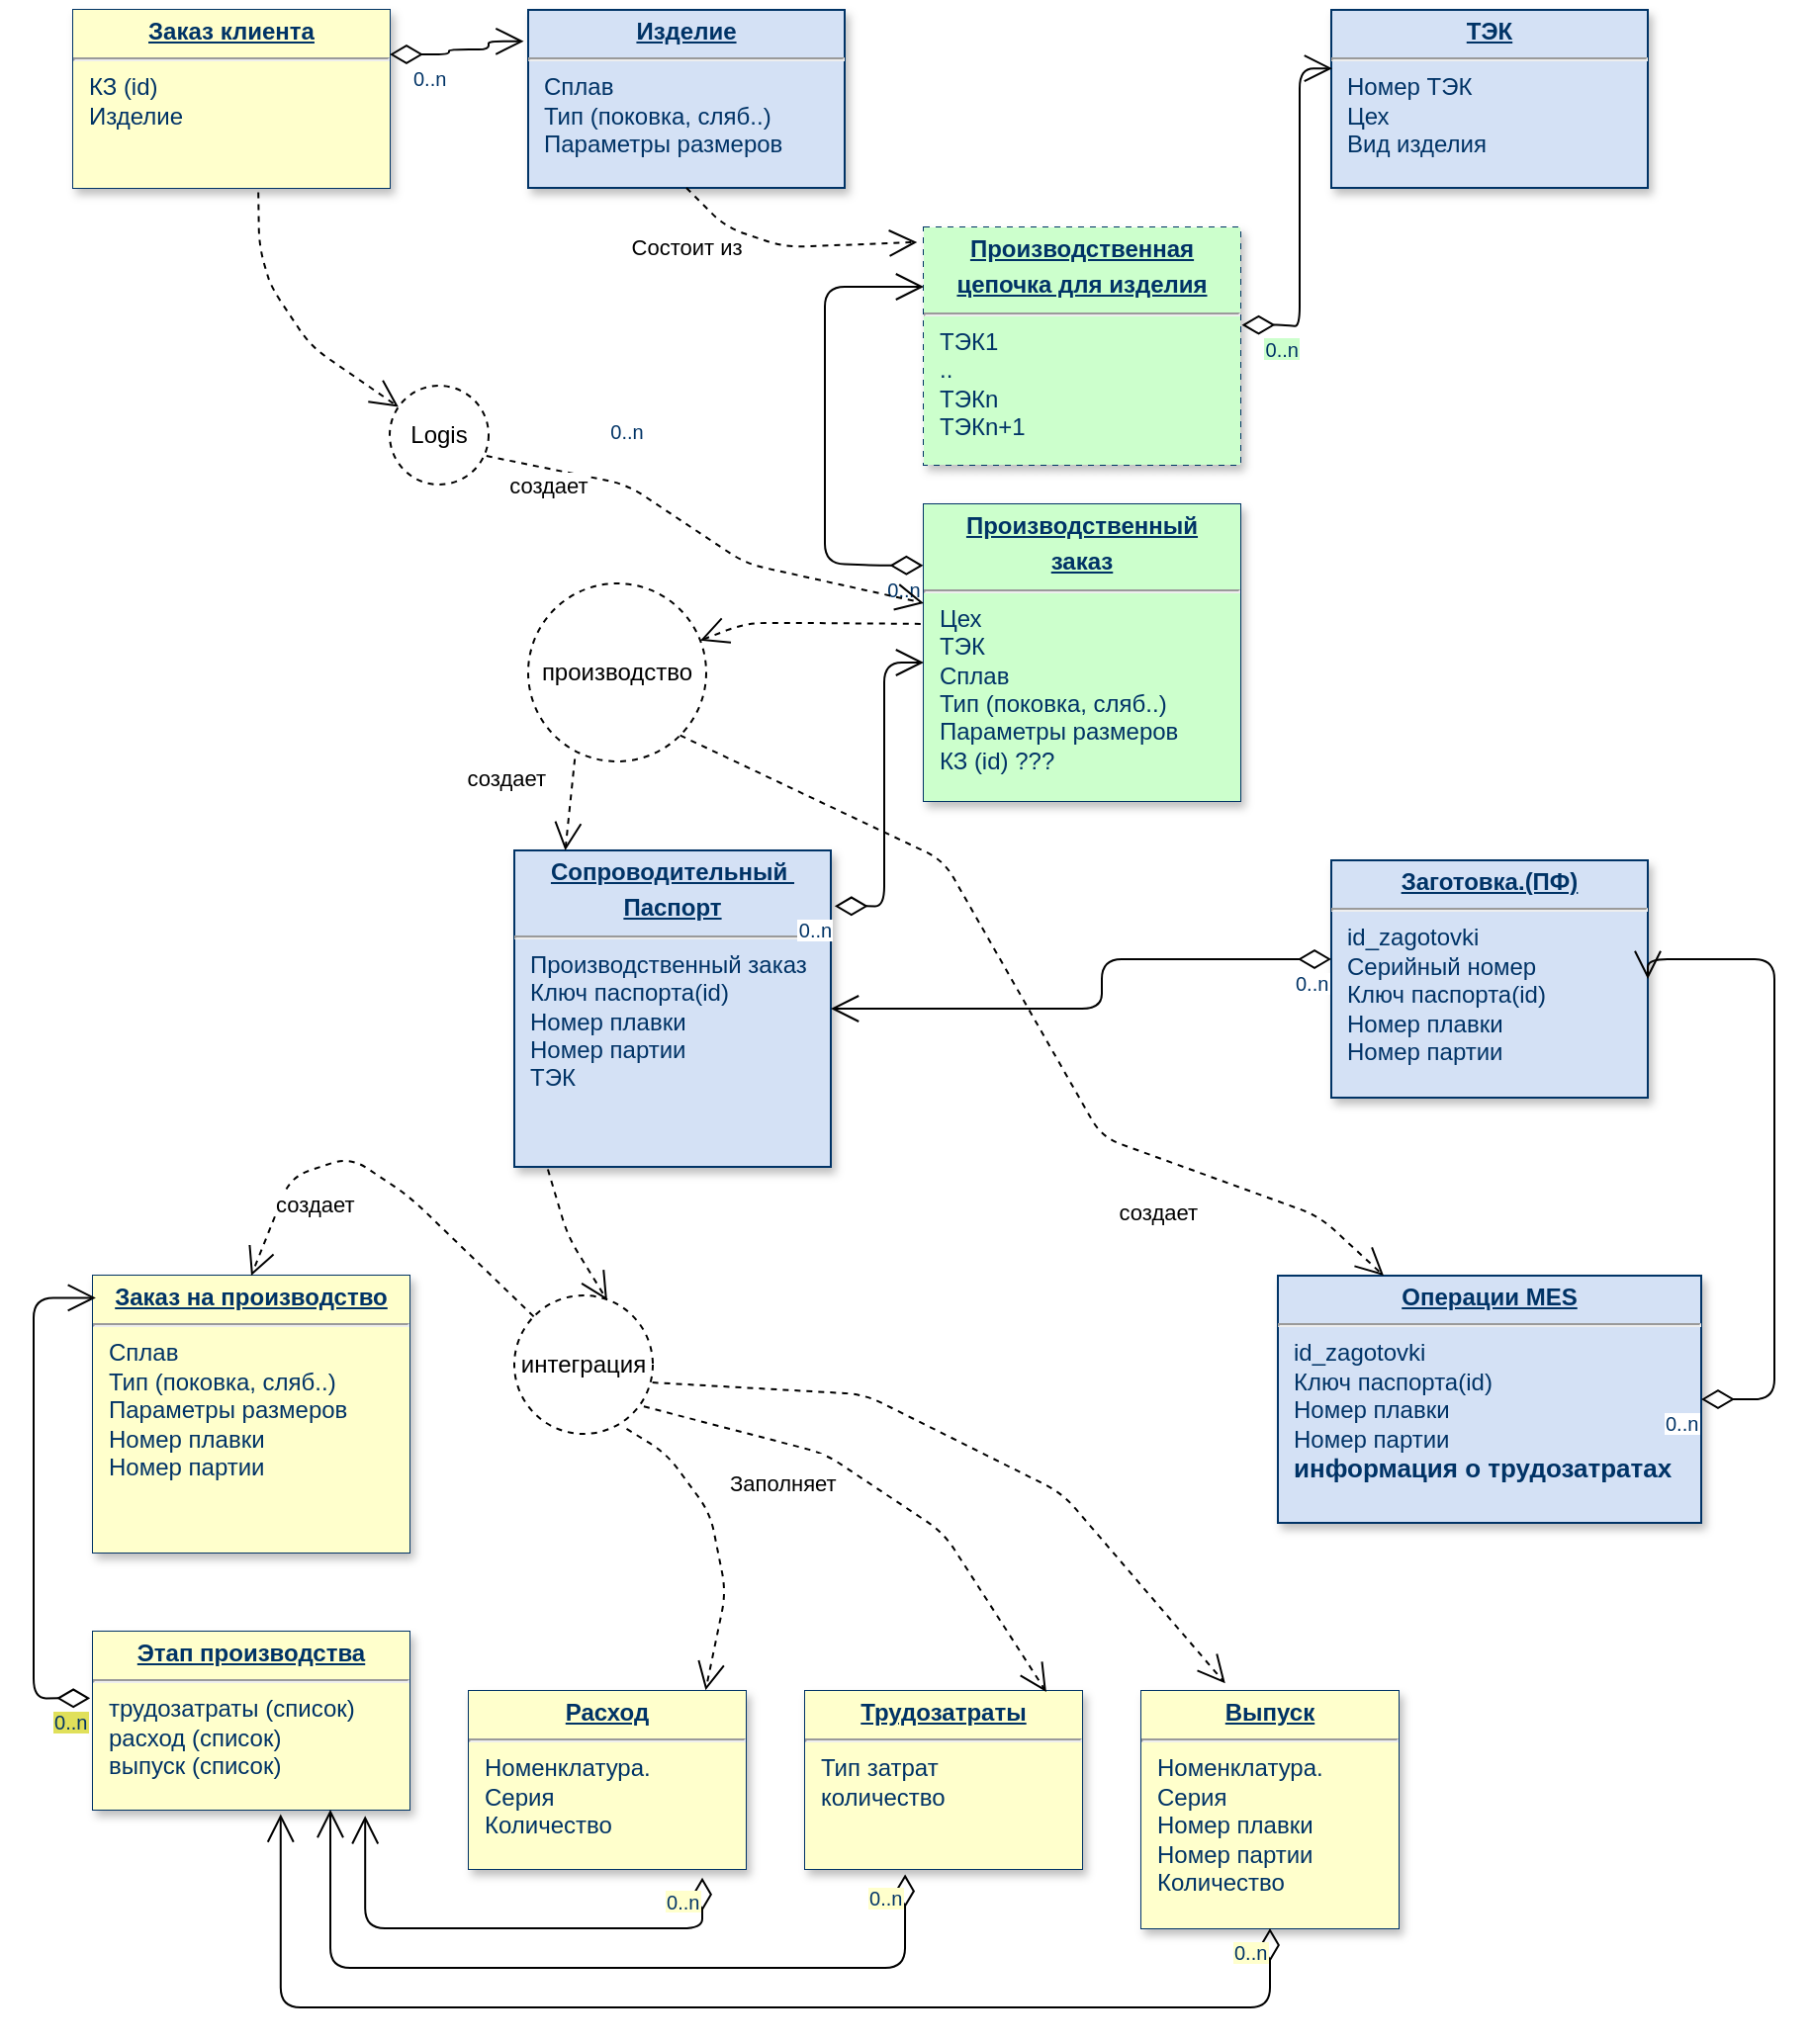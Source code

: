 <mxfile version="20.2.3" type="github">
  <diagram name="Page-1" id="efa7a0a1-bf9b-a30e-e6df-94a7791c09e9">
    <mxGraphModel dx="2531" dy="1130" grid="1" gridSize="10" guides="1" tooltips="1" connect="1" arrows="1" fold="1" page="1" pageScale="1" pageWidth="826" pageHeight="1169" background="none" math="0" shadow="0">
      <root>
        <object label="" id="0">
          <mxCell />
        </object>
        <mxCell id="1" parent="0" />
        <mxCell id="1tiuXW9pdLS6u-hAlYC6-114" value="&lt;p style=&quot;margin: 0px; margin-top: 4px; text-align: center; text-decoration: underline;&quot;&gt;&lt;b&gt;Сопроводительный&amp;nbsp;&lt;/b&gt;&lt;/p&gt;&lt;p style=&quot;margin: 0px; margin-top: 4px; text-align: center; text-decoration: underline;&quot;&gt;&lt;b&gt;Паспорт&lt;/b&gt;&lt;/p&gt;&lt;hr&gt;&lt;p style=&quot;margin: 0px; margin-left: 8px;&quot;&gt;Производственный заказ&lt;br&gt;&lt;/p&gt;&lt;p style=&quot;margin: 0px; margin-left: 8px;&quot;&gt;Ключ паспорта(id)&lt;/p&gt;&lt;p style=&quot;margin: 0px; margin-left: 8px;&quot;&gt;&lt;span style=&quot;background-color: initial;&quot;&gt;Номер плавки&lt;/span&gt;&lt;br&gt;&lt;/p&gt;&lt;p style=&quot;margin: 0px; margin-left: 8px;&quot;&gt;Номер партии&lt;/p&gt;&lt;p style=&quot;margin: 0px; margin-left: 8px;&quot;&gt;ТЭК&lt;/p&gt;" style="verticalAlign=top;align=left;overflow=fill;fontSize=12;fontFamily=Helvetica;html=1;strokeColor=#003366;shadow=1;fillColor=#D4E1F5;fontColor=#003366" vertex="1" parent="1">
          <mxGeometry x="253.0" y="505.0" width="160" height="160" as="geometry" />
        </mxCell>
        <mxCell id="1tiuXW9pdLS6u-hAlYC6-115" value="&lt;p style=&quot;margin: 0px; margin-top: 4px; text-align: center; text-decoration: underline;&quot;&gt;&lt;b&gt;Заготовка.(ПФ)&lt;/b&gt;&lt;/p&gt;&lt;hr&gt;&lt;p style=&quot;margin: 0px; margin-left: 8px;&quot;&gt;id_zagotovki&lt;/p&gt;&lt;p style=&quot;margin: 0px; margin-left: 8px;&quot;&gt;Серийный номер&lt;/p&gt;&lt;p style=&quot;margin: 0px; margin-left: 8px;&quot;&gt;Ключ паспорта(id)&lt;br&gt;&lt;/p&gt;&lt;p style=&quot;margin: 0px; margin-left: 8px;&quot;&gt;Номер плавки&lt;/p&gt;&lt;p style=&quot;margin: 0px; margin-left: 8px;&quot;&gt;Номер партии&lt;/p&gt;" style="verticalAlign=top;align=left;overflow=fill;fontSize=12;fontFamily=Helvetica;html=1;strokeColor=#003366;shadow=1;fillColor=#D4E1F5;fontColor=#003366" vertex="1" parent="1">
          <mxGeometry x="666" y="510" width="160" height="120" as="geometry" />
        </mxCell>
        <mxCell id="1tiuXW9pdLS6u-hAlYC6-116" value="&lt;p style=&quot;margin: 0px; margin-top: 4px; text-align: center; text-decoration: underline;&quot;&gt;&lt;b&gt;ТЭК&lt;/b&gt;&lt;/p&gt;&lt;hr&gt;&lt;p style=&quot;margin: 0px; margin-left: 8px;&quot;&gt;Номер ТЭК&lt;/p&gt;&lt;p style=&quot;margin: 0px; margin-left: 8px;&quot;&gt;Цех&lt;/p&gt;&lt;p style=&quot;margin: 0px; margin-left: 8px;&quot;&gt;Вид изделия&lt;/p&gt;" style="verticalAlign=top;align=left;overflow=fill;fontSize=12;fontFamily=Helvetica;html=1;strokeColor=#003366;shadow=1;fillColor=#D4E1F5;fontColor=#003366" vertex="1" parent="1">
          <mxGeometry x="666" y="80" width="160" height="90" as="geometry" />
        </mxCell>
        <mxCell id="1tiuXW9pdLS6u-hAlYC6-117" value="&lt;p style=&quot;margin: 0px; margin-top: 4px; text-align: center; text-decoration: underline;&quot;&gt;&lt;b&gt;Изделие&lt;/b&gt;&lt;/p&gt;&lt;hr&gt;&lt;p style=&quot;margin: 0px; margin-left: 8px;&quot;&gt;Сплав&lt;/p&gt;&lt;p style=&quot;margin: 0px; margin-left: 8px;&quot;&gt;Тип (поковка, сляб..)&lt;/p&gt;&lt;p style=&quot;margin: 0px; margin-left: 8px;&quot;&gt;Параметры размеров&lt;/p&gt;" style="verticalAlign=top;align=left;overflow=fill;fontSize=12;fontFamily=Helvetica;html=1;strokeColor=#003366;shadow=1;fillColor=#D4E1F5;fontColor=#003366" vertex="1" parent="1">
          <mxGeometry x="260" y="80" width="160" height="90" as="geometry" />
        </mxCell>
        <mxCell id="1tiuXW9pdLS6u-hAlYC6-118" value="&lt;p style=&quot;margin: 0px; margin-top: 4px; text-align: center; text-decoration: underline;&quot;&gt;&lt;b&gt;Производственный&lt;/b&gt;&lt;/p&gt;&lt;p style=&quot;margin: 0px; margin-top: 4px; text-align: center; text-decoration: underline;&quot;&gt;&lt;b&gt;заказ&lt;/b&gt;&lt;/p&gt;&lt;hr&gt;&lt;p style=&quot;margin: 0px; margin-left: 8px;&quot;&gt;Цех&lt;/p&gt;&lt;p style=&quot;margin: 0px; margin-left: 8px;&quot;&gt;ТЭК&lt;/p&gt;&lt;p style=&quot;margin: 0px 0px 0px 8px;&quot;&gt;Сплав&lt;/p&gt;&lt;p style=&quot;margin: 0px 0px 0px 8px;&quot;&gt;Тип (поковка, сляб..)&lt;/p&gt;&lt;p style=&quot;margin: 0px 0px 0px 8px;&quot;&gt;Параметры размеров&lt;/p&gt;&lt;p style=&quot;margin: 0px 0px 0px 8px;&quot;&gt;КЗ (id) ???&lt;br&gt;&lt;/p&gt;" style="verticalAlign=top;align=left;overflow=fill;fontSize=12;fontFamily=Helvetica;html=1;strokeColor=#003366;shadow=1;fillColor=#D4E1F5;fontColor=#003366;labelBackgroundColor=#CCFFCC;" vertex="1" parent="1">
          <mxGeometry x="460" y="330" width="160" height="150" as="geometry" />
        </mxCell>
        <mxCell id="1tiuXW9pdLS6u-hAlYC6-119" value="&lt;p style=&quot;margin: 0px; margin-top: 4px; text-align: center; text-decoration: underline;&quot;&gt;&lt;b&gt;Производственная&lt;/b&gt;&lt;/p&gt;&lt;p style=&quot;margin: 0px; margin-top: 4px; text-align: center; text-decoration: underline;&quot;&gt;&lt;b&gt;цепочка для изделия&lt;/b&gt;&lt;/p&gt;&lt;hr&gt;&lt;p style=&quot;margin: 0px; margin-left: 8px;&quot;&gt;ТЭК1&lt;/p&gt;&lt;p style=&quot;margin: 0px 0px 0px 8px;&quot;&gt;..&lt;/p&gt;&lt;p style=&quot;margin: 0px 0px 0px 8px;&quot;&gt;ТЭКn&lt;br&gt;&lt;/p&gt;&lt;p style=&quot;margin: 0px 0px 0px 8px;&quot;&gt;&lt;span style=&quot;&quot;&gt;ТЭКn+1&lt;/span&gt;&lt;br&gt;&lt;/p&gt;" style="verticalAlign=top;align=left;overflow=fill;fontSize=12;fontFamily=Helvetica;html=1;strokeColor=#003366;shadow=1;fillColor=#D4E1F5;fontColor=#003366;dashed=1;labelBackgroundColor=#CCFFCC;" vertex="1" parent="1">
          <mxGeometry x="460" y="190" width="160" height="120" as="geometry" />
        </mxCell>
        <mxCell id="1tiuXW9pdLS6u-hAlYC6-120" value="Состоит из" style="endArrow=open;endSize=12;dashed=1;exitX=0.5;exitY=1;exitDx=0;exitDy=0;entryX=-0.021;entryY=0.062;entryDx=0;entryDy=0;entryPerimeter=0;" edge="1" parent="1" source="1tiuXW9pdLS6u-hAlYC6-117" target="1tiuXW9pdLS6u-hAlYC6-119">
          <mxGeometry y="40" as="geometry">
            <mxPoint x="411.08" y="286.37" as="sourcePoint" />
            <mxPoint x="450" y="260.003" as="targetPoint" />
            <Array as="points">
              <mxPoint x="360" y="190" />
              <mxPoint x="390" y="200" />
            </Array>
            <mxPoint x="-58" y="16" as="offset" />
          </mxGeometry>
        </mxCell>
        <mxCell id="1tiuXW9pdLS6u-hAlYC6-121" value="" style="endArrow=open;endSize=12;startArrow=diamondThin;startSize=14;startFill=0;edgeStyle=orthogonalEdgeStyle;entryX=0.003;entryY=0.329;entryDx=0;entryDy=0;entryPerimeter=0;exitX=1.005;exitY=0.411;exitDx=0;exitDy=0;exitPerimeter=0;" edge="1" parent="1" source="1tiuXW9pdLS6u-hAlYC6-119" target="1tiuXW9pdLS6u-hAlYC6-116">
          <mxGeometry x="-320" y="315" as="geometry">
            <mxPoint x="390" y="325.0" as="sourcePoint" />
            <mxPoint x="260" y="380.0" as="targetPoint" />
            <Array as="points">
              <mxPoint x="640" y="239" />
              <mxPoint x="650" y="240" />
              <mxPoint x="650" y="110" />
            </Array>
          </mxGeometry>
        </mxCell>
        <mxCell id="1tiuXW9pdLS6u-hAlYC6-122" value="0..n" style="resizable=0;align=left;verticalAlign=top;labelBackgroundColor=#CCFFCC;fontSize=10;strokeColor=#003366;shadow=1;fillColor=#D4E1F5;fontColor=#003366" connectable="0" vertex="1" parent="1tiuXW9pdLS6u-hAlYC6-121">
          <mxGeometry x="-1" relative="1" as="geometry">
            <mxPoint x="10" as="offset" />
          </mxGeometry>
        </mxCell>
        <mxCell id="1tiuXW9pdLS6u-hAlYC6-124" value="&lt;p style=&quot;margin: 0px; margin-top: 4px; text-align: center; text-decoration: underline;&quot;&gt;&lt;b&gt;Заказ клиента&lt;/b&gt;&lt;/p&gt;&lt;hr&gt;&lt;p style=&quot;margin: 0px; margin-left: 8px;&quot;&gt;КЗ (id)&lt;/p&gt;&lt;p style=&quot;margin: 0px; margin-left: 8px;&quot;&gt;Изделие&lt;/p&gt;" style="verticalAlign=top;align=left;overflow=fill;fontSize=12;fontFamily=Helvetica;html=1;strokeColor=#003366;shadow=1;fillColor=#D4E1F5;fontColor=#003366;labelBackgroundColor=#FFFFCC;" vertex="1" parent="1">
          <mxGeometry x="30" y="80" width="160" height="90" as="geometry" />
        </mxCell>
        <mxCell id="1tiuXW9pdLS6u-hAlYC6-125" value="" style="endArrow=open;endSize=12;startArrow=diamondThin;startSize=14;startFill=0;edgeStyle=orthogonalEdgeStyle;exitX=1;exitY=0.25;exitDx=0;exitDy=0;entryX=-0.014;entryY=0.177;entryDx=0;entryDy=0;entryPerimeter=0;" edge="1" parent="1" source="1tiuXW9pdLS6u-hAlYC6-124" target="1tiuXW9pdLS6u-hAlYC6-117">
          <mxGeometry x="-330" y="325" as="geometry">
            <mxPoint x="660" y="140" as="sourcePoint" />
            <mxPoint x="270" y="100" as="targetPoint" />
            <Array as="points">
              <mxPoint x="220" y="103" />
              <mxPoint x="220" y="100" />
              <mxPoint x="240" y="100" />
              <mxPoint x="240" y="96" />
            </Array>
          </mxGeometry>
        </mxCell>
        <mxCell id="1tiuXW9pdLS6u-hAlYC6-126" value="0..n" style="resizable=0;align=left;verticalAlign=top;labelBackgroundColor=#ffffff;fontSize=10;strokeColor=#003366;shadow=1;fillColor=#D4E1F5;fontColor=#003366" connectable="0" vertex="1" parent="1tiuXW9pdLS6u-hAlYC6-125">
          <mxGeometry x="-1" relative="1" as="geometry">
            <mxPoint x="10" as="offset" />
          </mxGeometry>
        </mxCell>
        <mxCell id="1tiuXW9pdLS6u-hAlYC6-127" value="" style="endArrow=open;endSize=12;startArrow=diamondThin;startSize=14;startFill=0;edgeStyle=orthogonalEdgeStyle;entryX=0;entryY=0.25;entryDx=0;entryDy=0;exitX=-0.002;exitY=0.206;exitDx=0;exitDy=0;exitPerimeter=0;" edge="1" parent="1" source="1tiuXW9pdLS6u-hAlYC6-118" target="1tiuXW9pdLS6u-hAlYC6-119">
          <mxGeometry x="-579.97" y="431.34" as="geometry">
            <mxPoint x="360.83" y="355.66" as="sourcePoint" />
            <mxPoint x="363.39" y="230.0" as="targetPoint" />
            <Array as="points">
              <mxPoint x="440" y="361" />
              <mxPoint x="410" y="360" />
              <mxPoint x="410" y="220" />
            </Array>
          </mxGeometry>
        </mxCell>
        <mxCell id="1tiuXW9pdLS6u-hAlYC6-128" value="0..n" style="resizable=0;align=left;verticalAlign=top;labelBackgroundColor=#ffffff;fontSize=10;strokeColor=#003366;shadow=1;fillColor=#D4E1F5;fontColor=#003366" connectable="0" vertex="1" parent="1tiuXW9pdLS6u-hAlYC6-127">
          <mxGeometry x="-1" relative="1" as="geometry">
            <mxPoint x="-20" as="offset" />
          </mxGeometry>
        </mxCell>
        <mxCell id="1tiuXW9pdLS6u-hAlYC6-129" value="производство" style="ellipse;whiteSpace=wrap;html=1;aspect=fixed;dashed=1;" vertex="1" parent="1">
          <mxGeometry x="260" y="370" width="90" height="90" as="geometry" />
        </mxCell>
        <mxCell id="1tiuXW9pdLS6u-hAlYC6-130" value="" style="endArrow=open;endSize=12;dashed=1;exitX=-0.01;exitY=0.403;exitDx=0;exitDy=0;exitPerimeter=0;" edge="1" parent="1" source="1tiuXW9pdLS6u-hAlYC6-118" target="1tiuXW9pdLS6u-hAlYC6-129">
          <mxGeometry y="40" as="geometry">
            <mxPoint x="240" y="280" as="sourcePoint" />
            <mxPoint x="250" y="330" as="targetPoint" />
            <Array as="points">
              <mxPoint x="400" y="390" />
              <mxPoint x="370" y="390" />
            </Array>
            <mxPoint x="-8" y="-4" as="offset" />
          </mxGeometry>
        </mxCell>
        <mxCell id="1tiuXW9pdLS6u-hAlYC6-132" value="создает" style="endArrow=open;endSize=12;dashed=1;exitX=0.262;exitY=0.986;exitDx=0;exitDy=0;exitPerimeter=0;entryX=0.161;entryY=0;entryDx=0;entryDy=0;entryPerimeter=0;" edge="1" parent="1" source="1tiuXW9pdLS6u-hAlYC6-129" target="1tiuXW9pdLS6u-hAlYC6-114">
          <mxGeometry as="geometry">
            <mxPoint x="370" y="200" as="sourcePoint" />
            <mxPoint x="240" y="500" as="targetPoint" />
            <Array as="points" />
            <mxPoint x="-32" y="-14" as="offset" />
          </mxGeometry>
        </mxCell>
        <mxCell id="1tiuXW9pdLS6u-hAlYC6-133" value="" style="endArrow=open;endSize=12;startArrow=diamondThin;startSize=14;startFill=0;edgeStyle=orthogonalEdgeStyle;exitX=1.012;exitY=0.176;exitDx=0;exitDy=0;exitPerimeter=0;" edge="1" parent="1" source="1tiuXW9pdLS6u-hAlYC6-114">
          <mxGeometry x="-586.97" y="611.34" as="geometry">
            <mxPoint x="390" y="570" as="sourcePoint" />
            <mxPoint x="460" y="410" as="targetPoint" />
            <Array as="points">
              <mxPoint x="440" y="533" />
              <mxPoint x="440" y="410" />
            </Array>
          </mxGeometry>
        </mxCell>
        <mxCell id="1tiuXW9pdLS6u-hAlYC6-134" value="0..n" style="resizable=0;align=left;verticalAlign=top;labelBackgroundColor=#ffffff;fontSize=10;strokeColor=#003366;shadow=1;fillColor=#D4E1F5;fontColor=#003366" connectable="0" vertex="1" parent="1tiuXW9pdLS6u-hAlYC6-133">
          <mxGeometry x="-1" relative="1" as="geometry">
            <mxPoint x="-20" as="offset" />
          </mxGeometry>
        </mxCell>
        <mxCell id="1tiuXW9pdLS6u-hAlYC6-135" value="" style="endArrow=open;endSize=12;startArrow=diamondThin;startSize=14;startFill=0;edgeStyle=orthogonalEdgeStyle;entryX=1;entryY=0.5;entryDx=0;entryDy=0;" edge="1" parent="1" source="1tiuXW9pdLS6u-hAlYC6-115" target="1tiuXW9pdLS6u-hAlYC6-114">
          <mxGeometry x="-496.97" y="801.34" as="geometry">
            <mxPoint x="600" y="610" as="sourcePoint" />
            <mxPoint x="430" y="590" as="targetPoint" />
            <Array as="points">
              <mxPoint x="550" y="560" />
              <mxPoint x="550" y="585" />
            </Array>
          </mxGeometry>
        </mxCell>
        <mxCell id="1tiuXW9pdLS6u-hAlYC6-136" value="0..n" style="resizable=0;align=left;verticalAlign=top;labelBackgroundColor=#ffffff;fontSize=10;strokeColor=#003366;shadow=1;fillColor=#D4E1F5;fontColor=#003366" connectable="0" vertex="1" parent="1tiuXW9pdLS6u-hAlYC6-135">
          <mxGeometry x="-1" relative="1" as="geometry">
            <mxPoint x="-20" as="offset" />
          </mxGeometry>
        </mxCell>
        <mxCell id="1tiuXW9pdLS6u-hAlYC6-139" value="&lt;p style=&quot;margin: 0px; margin-top: 4px; text-align: center; text-decoration: underline;&quot;&gt;&lt;b&gt;Заказ на производство&lt;/b&gt;&lt;/p&gt;&lt;hr&gt;&lt;p style=&quot;margin: 0px; margin-left: 8px;&quot;&gt;Сплав&lt;/p&gt;&lt;p style=&quot;margin: 0px; margin-left: 8px;&quot;&gt;Тип (поковка, сляб..)&lt;/p&gt;&lt;p style=&quot;margin: 0px; margin-left: 8px;&quot;&gt;Параметры размеров&lt;/p&gt;&lt;p style=&quot;margin: 0px 0px 0px 8px;&quot;&gt;&lt;span style=&quot;&quot;&gt;Номер плавки&lt;/span&gt;&lt;br&gt;&lt;/p&gt;&lt;p style=&quot;margin: 0px 0px 0px 8px;&quot;&gt;Номер партии&lt;/p&gt;" style="verticalAlign=top;align=left;overflow=fill;fontSize=12;fontFamily=Helvetica;html=1;strokeColor=#003366;shadow=1;fillColor=#D4E1F5;fontColor=#003366;labelBackgroundColor=#FFFFCC;" vertex="1" parent="1">
          <mxGeometry x="40" y="720" width="160" height="140" as="geometry" />
        </mxCell>
        <mxCell id="1tiuXW9pdLS6u-hAlYC6-141" value="&lt;p style=&quot;margin: 0px; margin-top: 4px; text-align: center; text-decoration: underline;&quot;&gt;&lt;b&gt;Этап производства&lt;/b&gt;&lt;/p&gt;&lt;hr&gt;&lt;p style=&quot;margin: 0px; margin-left: 8px;&quot;&gt;&lt;span style=&quot;&quot;&gt;трудозатраты (список)&lt;/span&gt;&lt;br&gt;&lt;/p&gt;&lt;p style=&quot;margin: 0px; margin-left: 8px;&quot;&gt;расход (список)&lt;/p&gt;&lt;p style=&quot;margin: 0px; margin-left: 8px;&quot;&gt;выпуск (список)&lt;br&gt;&lt;/p&gt;" style="verticalAlign=top;align=left;overflow=fill;fontSize=12;fontFamily=Helvetica;html=1;strokeColor=#003366;shadow=1;fillColor=#D4E1F5;fontColor=#003366;labelBackgroundColor=#FFFFCC;" vertex="1" parent="1">
          <mxGeometry x="40" y="900" width="160" height="90" as="geometry" />
        </mxCell>
        <mxCell id="1tiuXW9pdLS6u-hAlYC6-143" value="интеграция" style="ellipse;whiteSpace=wrap;html=1;aspect=fixed;dashed=1;labelBackgroundColor=none;fillColor=default;" vertex="1" parent="1">
          <mxGeometry x="253" y="730" width="70" height="70" as="geometry" />
        </mxCell>
        <mxCell id="1tiuXW9pdLS6u-hAlYC6-144" value="" style="endArrow=open;endSize=12;dashed=1;exitX=0.106;exitY=1.008;exitDx=0;exitDy=0;entryX=0.671;entryY=0.036;entryDx=0;entryDy=0;exitPerimeter=0;entryPerimeter=0;" edge="1" parent="1" target="1tiuXW9pdLS6u-hAlYC6-143" source="1tiuXW9pdLS6u-hAlYC6-114">
          <mxGeometry x="-160" y="230" as="geometry">
            <mxPoint x="300" y="595" as="sourcePoint" />
            <mxPoint x="90" y="520" as="targetPoint" />
            <Array as="points">
              <mxPoint x="280" y="700" />
            </Array>
            <mxPoint x="-8" y="-4" as="offset" />
          </mxGeometry>
        </mxCell>
        <mxCell id="1tiuXW9pdLS6u-hAlYC6-145" value="создает" style="endArrow=open;endSize=12;dashed=1;entryX=0.5;entryY=0;entryDx=0;entryDy=0;" edge="1" parent="1" source="1tiuXW9pdLS6u-hAlYC6-143" target="1tiuXW9pdLS6u-hAlYC6-139">
          <mxGeometry as="geometry">
            <mxPoint x="210" y="390" as="sourcePoint" />
            <mxPoint x="80" y="690" as="targetPoint" />
            <Array as="points">
              <mxPoint x="200" y="680" />
              <mxPoint x="170" y="660" />
              <mxPoint x="140" y="670" />
            </Array>
            <mxPoint x="-39" y="-47" as="offset" />
          </mxGeometry>
        </mxCell>
        <mxCell id="1tiuXW9pdLS6u-hAlYC6-146" value="" style="endArrow=open;endSize=12;startArrow=diamondThin;startSize=14;startFill=0;edgeStyle=orthogonalEdgeStyle;entryX=0.009;entryY=0.08;entryDx=0;entryDy=0;exitX=-0.009;exitY=0.374;exitDx=0;exitDy=0;exitPerimeter=0;entryPerimeter=0;labelBackgroundColor=#FFFFCC;" edge="1" parent="1" source="1tiuXW9pdLS6u-hAlYC6-141" target="1tiuXW9pdLS6u-hAlYC6-139">
          <mxGeometry x="-1009.97" y="991.34" as="geometry">
            <mxPoint x="29.68" y="920.9" as="sourcePoint" />
            <mxPoint x="30" y="780" as="targetPoint" />
            <Array as="points">
              <mxPoint x="10" y="934" />
              <mxPoint x="10" y="731" />
            </Array>
          </mxGeometry>
        </mxCell>
        <mxCell id="1tiuXW9pdLS6u-hAlYC6-147" value="0..n" style="resizable=0;align=left;verticalAlign=top;labelBackgroundColor=#E0E05A;fontSize=10;strokeColor=#003366;shadow=1;fillColor=#D4E1F5;fontColor=#003366" connectable="0" vertex="1" parent="1tiuXW9pdLS6u-hAlYC6-146">
          <mxGeometry x="-1" relative="1" as="geometry">
            <mxPoint x="-20" as="offset" />
          </mxGeometry>
        </mxCell>
        <mxCell id="1tiuXW9pdLS6u-hAlYC6-148" value="&lt;p style=&quot;margin: 0px; margin-top: 4px; text-align: center; text-decoration: underline;&quot;&gt;&lt;b&gt;Операции MES&lt;/b&gt;&lt;/p&gt;&lt;hr&gt;&lt;p style=&quot;margin: 0px; margin-left: 8px;&quot;&gt;id_zagotovki&lt;/p&gt;&lt;p style=&quot;margin: 0px; margin-left: 8px;&quot;&gt;Ключ паспорта(id)&lt;br&gt;&lt;/p&gt;&lt;p style=&quot;margin: 0px; margin-left: 8px;&quot;&gt;Номер плавки&lt;/p&gt;&lt;p style=&quot;margin: 0px; margin-left: 8px;&quot;&gt;Номер партии&lt;/p&gt;&lt;p style=&quot;margin: 0px; margin-left: 8px;&quot;&gt;&lt;b&gt;&lt;font style=&quot;font-size: 13px;&quot;&gt;информация о трудозатратах&lt;/font&gt;&lt;/b&gt;&lt;/p&gt;&lt;p style=&quot;margin: 0px; margin-left: 8px;&quot;&gt;&lt;br&gt;&lt;/p&gt;" style="verticalAlign=top;align=left;overflow=fill;fontSize=12;fontFamily=Helvetica;html=1;strokeColor=#003366;shadow=1;fillColor=#D4E1F5;fontColor=#003366" vertex="1" parent="1">
          <mxGeometry x="639" y="720" width="214" height="125" as="geometry" />
        </mxCell>
        <mxCell id="1tiuXW9pdLS6u-hAlYC6-149" value="создает" style="endArrow=open;endSize=12;dashed=1;exitX=1;exitY=1;exitDx=0;exitDy=0;entryX=0.25;entryY=0;entryDx=0;entryDy=0;" edge="1" parent="1" source="1tiuXW9pdLS6u-hAlYC6-129" target="1tiuXW9pdLS6u-hAlYC6-148">
          <mxGeometry as="geometry">
            <mxPoint x="370.0" y="420" as="sourcePoint" />
            <mxPoint x="392.18" y="496.26" as="targetPoint" />
            <Array as="points">
              <mxPoint x="470" y="510" />
              <mxPoint x="550" y="650" />
              <mxPoint x="660" y="690" />
            </Array>
            <mxPoint x="64" y="104" as="offset" />
          </mxGeometry>
        </mxCell>
        <mxCell id="1tiuXW9pdLS6u-hAlYC6-150" value="" style="endArrow=open;endSize=12;startArrow=diamondThin;startSize=14;startFill=0;edgeStyle=orthogonalEdgeStyle;exitX=1;exitY=0.5;exitDx=0;exitDy=0;entryX=1;entryY=0.5;entryDx=0;entryDy=0;" edge="1" parent="1" source="1tiuXW9pdLS6u-hAlYC6-148" target="1tiuXW9pdLS6u-hAlYC6-115">
          <mxGeometry x="-486.97" y="811.34" as="geometry">
            <mxPoint x="676" y="570.0" as="sourcePoint" />
            <mxPoint x="840" y="595" as="targetPoint" />
            <Array as="points">
              <mxPoint x="890" y="783" />
              <mxPoint x="890" y="560" />
            </Array>
          </mxGeometry>
        </mxCell>
        <mxCell id="1tiuXW9pdLS6u-hAlYC6-151" value="0..n" style="resizable=0;align=left;verticalAlign=top;labelBackgroundColor=#ffffff;fontSize=10;strokeColor=#003366;shadow=1;fillColor=#D4E1F5;fontColor=#003366" connectable="0" vertex="1" parent="1tiuXW9pdLS6u-hAlYC6-150">
          <mxGeometry x="-1" relative="1" as="geometry">
            <mxPoint x="-20" as="offset" />
          </mxGeometry>
        </mxCell>
        <mxCell id="1tiuXW9pdLS6u-hAlYC6-152" value="&lt;p style=&quot;margin: 0px; margin-top: 4px; text-align: center; text-decoration: underline;&quot;&gt;&lt;b&gt;Выпуск&lt;/b&gt;&lt;/p&gt;&lt;hr&gt;&lt;p style=&quot;margin: 0px; margin-left: 8px;&quot;&gt;Номенклатура.&lt;/p&gt;&lt;p style=&quot;margin: 0px; margin-left: 8px;&quot;&gt;&lt;span style=&quot;&quot;&gt;Серия&lt;/span&gt;&lt;br&gt;&lt;/p&gt;&lt;p style=&quot;margin: 0px 0px 0px 8px;&quot;&gt;&lt;span style=&quot;&quot;&gt;Номер плавки&lt;/span&gt;&lt;br&gt;&lt;/p&gt;&lt;p style=&quot;margin: 0px 0px 0px 8px;&quot;&gt;Номер партии&lt;/p&gt;&lt;p style=&quot;margin: 0px; margin-left: 8px;&quot;&gt;Количество&lt;/p&gt;" style="verticalAlign=top;align=left;overflow=fill;fontSize=12;fontFamily=Helvetica;html=1;strokeColor=#003366;shadow=1;fillColor=#D4E1F5;fontColor=#003366;labelBackgroundColor=#FFFFCC;" vertex="1" parent="1">
          <mxGeometry x="570" y="930" width="130" height="120" as="geometry" />
        </mxCell>
        <mxCell id="1tiuXW9pdLS6u-hAlYC6-153" value="&lt;p style=&quot;margin: 0px; margin-top: 4px; text-align: center; text-decoration: underline;&quot;&gt;&lt;b&gt;Трудозатраты&lt;/b&gt;&lt;/p&gt;&lt;hr&gt;&lt;p style=&quot;margin: 0px; margin-left: 8px;&quot;&gt;Тип затрат&lt;/p&gt;&lt;p style=&quot;margin: 0px; margin-left: 8px;&quot;&gt;количество&lt;/p&gt;" style="verticalAlign=top;align=left;overflow=fill;fontSize=12;fontFamily=Helvetica;html=1;strokeColor=#003366;shadow=1;fillColor=#D4E1F5;fontColor=#003366;labelBackgroundColor=#FFFFCC;" vertex="1" parent="1">
          <mxGeometry x="400" y="930" width="140" height="90" as="geometry" />
        </mxCell>
        <mxCell id="1tiuXW9pdLS6u-hAlYC6-154" value="&lt;p style=&quot;margin: 0px; margin-top: 4px; text-align: center; text-decoration: underline;&quot;&gt;&lt;b&gt;Расход&lt;/b&gt;&lt;/p&gt;&lt;hr&gt;&lt;p style=&quot;margin: 0px; margin-left: 8px;&quot;&gt;Номенклатура.&lt;/p&gt;&lt;p style=&quot;margin: 0px; margin-left: 8px;&quot;&gt;Серия&lt;/p&gt;&lt;p style=&quot;margin: 0px; margin-left: 8px;&quot;&gt;Количество&lt;/p&gt;" style="verticalAlign=top;align=left;overflow=fill;fontSize=12;fontFamily=Helvetica;html=1;strokeColor=#003366;shadow=1;fillColor=#D4E1F5;fontColor=#003366;labelBackgroundColor=#FFFFCC;" vertex="1" parent="1">
          <mxGeometry x="230" y="930" width="140" height="90" as="geometry" />
        </mxCell>
        <mxCell id="1tiuXW9pdLS6u-hAlYC6-155" value="" style="endArrow=open;endSize=12;dashed=1;entryX=0.326;entryY=-0.032;entryDx=0;entryDy=0;entryPerimeter=0;exitX=0.997;exitY=0.629;exitDx=0;exitDy=0;exitPerimeter=0;labelBackgroundColor=#FFFFCC;" edge="1" parent="1" source="1tiuXW9pdLS6u-hAlYC6-143" target="1tiuXW9pdLS6u-hAlYC6-152">
          <mxGeometry x="-150" y="240" as="geometry">
            <mxPoint x="390" y="700" as="sourcePoint" />
            <mxPoint x="440" y="790" as="targetPoint" />
            <Array as="points">
              <mxPoint x="430" y="780" />
              <mxPoint x="530" y="830" />
            </Array>
            <mxPoint x="-8" y="-4" as="offset" />
          </mxGeometry>
        </mxCell>
        <mxCell id="1tiuXW9pdLS6u-hAlYC6-156" value="" style="endArrow=open;endSize=12;dashed=1;entryX=0.871;entryY=0.006;entryDx=0;entryDy=0;entryPerimeter=0;exitX=0.935;exitY=0.802;exitDx=0;exitDy=0;exitPerimeter=0;labelBackgroundColor=#FFFFCC;" edge="1" parent="1" source="1tiuXW9pdLS6u-hAlYC6-143" target="1tiuXW9pdLS6u-hAlYC6-153">
          <mxGeometry x="-212.79" y="265.97" as="geometry">
            <mxPoint x="260.0" y="800" as="sourcePoint" />
            <mxPoint x="549.59" y="952.13" as="targetPoint" />
            <Array as="points">
              <mxPoint x="410" y="810" />
              <mxPoint x="470" y="850" />
            </Array>
            <mxPoint x="-8" y="-4" as="offset" />
          </mxGeometry>
        </mxCell>
        <mxCell id="1tiuXW9pdLS6u-hAlYC6-157" value="" style="endArrow=open;endSize=12;dashed=1;entryX=0.855;entryY=-0.004;entryDx=0;entryDy=0;entryPerimeter=0;exitX=0.811;exitY=0.964;exitDx=0;exitDy=0;exitPerimeter=0;labelBackgroundColor=#FFFFCC;" edge="1" parent="1" source="1tiuXW9pdLS6u-hAlYC6-143" target="1tiuXW9pdLS6u-hAlYC6-154">
          <mxGeometry x="-271.24" y="339.83" as="geometry">
            <mxPoint x="260.0" y="860.0" as="sourcePoint" />
            <mxPoint x="463.49" y="1004.4" as="targetPoint" />
            <Array as="points">
              <mxPoint x="330" y="810" />
              <mxPoint x="352" y="840" />
              <mxPoint x="360" y="880" />
            </Array>
            <mxPoint x="-8" y="-4" as="offset" />
          </mxGeometry>
        </mxCell>
        <mxCell id="1tiuXW9pdLS6u-hAlYC6-158" value="" style="endArrow=open;endSize=12;startArrow=diamondThin;startSize=14;startFill=0;edgeStyle=orthogonalEdgeStyle;exitX=0.843;exitY=1.049;exitDx=0;exitDy=0;exitPerimeter=0;entryX=0.86;entryY=1.035;entryDx=0;entryDy=0;entryPerimeter=0;labelBackgroundColor=#FFFFCC;" edge="1" parent="1" source="1tiuXW9pdLS6u-hAlYC6-154" target="1tiuXW9pdLS6u-hAlYC6-141">
          <mxGeometry x="-859.97" y="1160.14" as="geometry">
            <mxPoint x="360" y="1040" as="sourcePoint" />
            <mxPoint x="170" y="1040" as="targetPoint" />
            <Array as="points">
              <mxPoint x="348" y="1050" />
              <mxPoint x="178" y="1050" />
            </Array>
          </mxGeometry>
        </mxCell>
        <mxCell id="1tiuXW9pdLS6u-hAlYC6-159" value="0..n" style="resizable=0;align=left;verticalAlign=top;labelBackgroundColor=#FFFFCC;fontSize=10;strokeColor=#003366;shadow=1;fillColor=#D4E1F5;fontColor=#003366" connectable="0" vertex="1" parent="1tiuXW9pdLS6u-hAlYC6-158">
          <mxGeometry x="-1" relative="1" as="geometry">
            <mxPoint x="-20" as="offset" />
          </mxGeometry>
        </mxCell>
        <mxCell id="1tiuXW9pdLS6u-hAlYC6-160" value="" style="endArrow=open;endSize=12;startArrow=diamondThin;startSize=14;startFill=0;edgeStyle=orthogonalEdgeStyle;entryX=0.593;entryY=1.025;entryDx=0;entryDy=0;entryPerimeter=0;labelBackgroundColor=#FFFFCC;" edge="1" parent="1" source="1tiuXW9pdLS6u-hAlYC6-152" target="1tiuXW9pdLS6u-hAlYC6-141">
          <mxGeometry x="-699.97" y="1170.14" as="geometry">
            <mxPoint x="520" y="1050.0" as="sourcePoint" />
            <mxPoint x="330" y="1050.0" as="targetPoint" />
            <Array as="points">
              <mxPoint x="635" y="1090" />
              <mxPoint x="135" y="1090" />
            </Array>
          </mxGeometry>
        </mxCell>
        <mxCell id="1tiuXW9pdLS6u-hAlYC6-161" value="0..n" style="resizable=0;align=left;verticalAlign=top;labelBackgroundColor=#FFFFCC;fontSize=10;strokeColor=#003366;shadow=1;fillColor=#D4E1F5;fontColor=#003366" connectable="0" vertex="1" parent="1tiuXW9pdLS6u-hAlYC6-160">
          <mxGeometry x="-1" relative="1" as="geometry">
            <mxPoint x="-20" as="offset" />
          </mxGeometry>
        </mxCell>
        <mxCell id="1tiuXW9pdLS6u-hAlYC6-162" value="" style="endArrow=open;endSize=12;startArrow=diamondThin;startSize=14;startFill=0;edgeStyle=orthogonalEdgeStyle;exitX=0.361;exitY=1.03;exitDx=0;exitDy=0;exitPerimeter=0;entryX=0.75;entryY=1;entryDx=0;entryDy=0;labelBackgroundColor=#FFFFCC;" edge="1" parent="1" source="1tiuXW9pdLS6u-hAlYC6-153" target="1tiuXW9pdLS6u-hAlYC6-141">
          <mxGeometry x="-769.97" y="1180.14" as="geometry">
            <mxPoint x="450" y="1060.0" as="sourcePoint" />
            <mxPoint x="260" y="1060.0" as="targetPoint" />
            <Array as="points">
              <mxPoint x="451" y="1070" />
              <mxPoint x="160" y="1070" />
            </Array>
          </mxGeometry>
        </mxCell>
        <mxCell id="1tiuXW9pdLS6u-hAlYC6-163" value="0..n" style="resizable=0;align=left;verticalAlign=top;labelBackgroundColor=#FFFFCC;fontSize=10;strokeColor=#003366;shadow=1;fillColor=#D4E1F5;fontColor=#003366" connectable="0" vertex="1" parent="1tiuXW9pdLS6u-hAlYC6-162">
          <mxGeometry x="-1" relative="1" as="geometry">
            <mxPoint x="-20" as="offset" />
          </mxGeometry>
        </mxCell>
        <mxCell id="1tiuXW9pdLS6u-hAlYC6-165" value="&lt;div style=&quot;text-align: center;&quot;&gt;&lt;span style=&quot;font-size: 11px;&quot;&gt;Заполняет&lt;/span&gt;&lt;/div&gt;" style="text;whiteSpace=wrap;html=1;fontSize=13;labelBackgroundColor=none;fillColor=default;" vertex="1" parent="1">
          <mxGeometry x="360" y="810" width="50" height="30" as="geometry" />
        </mxCell>
        <mxCell id="1tiuXW9pdLS6u-hAlYC6-166" value="0..n" style="resizable=0;align=left;verticalAlign=top;labelBackgroundColor=#ffffff;fontSize=10;strokeColor=#003366;shadow=1;fillColor=#D4E1F5;fontColor=#003366" connectable="0" vertex="1" parent="1">
          <mxGeometry x="299.68" y="280.9" as="geometry" />
        </mxCell>
        <mxCell id="1tiuXW9pdLS6u-hAlYC6-167" value="Logis" style="ellipse;whiteSpace=wrap;html=1;aspect=fixed;dashed=1;" vertex="1" parent="1">
          <mxGeometry x="190" y="270" width="50" height="50" as="geometry" />
        </mxCell>
        <mxCell id="1tiuXW9pdLS6u-hAlYC6-168" value="" style="endArrow=open;endSize=12;dashed=1;exitX=0.585;exitY=1.025;exitDx=0;exitDy=0;exitPerimeter=0;" edge="1" parent="1" target="1tiuXW9pdLS6u-hAlYC6-167" source="1tiuXW9pdLS6u-hAlYC6-124">
          <mxGeometry x="-140" y="-40" as="geometry">
            <mxPoint x="318.4" y="310.45" as="sourcePoint" />
            <mxPoint x="110" y="250" as="targetPoint" />
            <Array as="points">
              <mxPoint x="124" y="200" />
              <mxPoint x="130" y="220" />
              <mxPoint x="150" y="250" />
            </Array>
            <mxPoint x="-8" y="-4" as="offset" />
          </mxGeometry>
        </mxCell>
        <mxCell id="1tiuXW9pdLS6u-hAlYC6-169" value="создает" style="endArrow=open;endSize=12;dashed=1;exitX=0.978;exitY=0.711;exitDx=0;exitDy=0;exitPerimeter=0;entryX=0;entryY=0.333;entryDx=0;entryDy=0;entryPerimeter=0;" edge="1" parent="1" source="1tiuXW9pdLS6u-hAlYC6-167" target="1tiuXW9pdLS6u-hAlYC6-118">
          <mxGeometry as="geometry">
            <mxPoint x="230" y="120" as="sourcePoint" />
            <mxPoint x="138.76" y="425.0" as="targetPoint" />
            <Array as="points">
              <mxPoint x="310" y="320" />
              <mxPoint x="370" y="360" />
            </Array>
            <mxPoint x="-79" y="-23" as="offset" />
          </mxGeometry>
        </mxCell>
      </root>
    </mxGraphModel>
  </diagram>
</mxfile>
